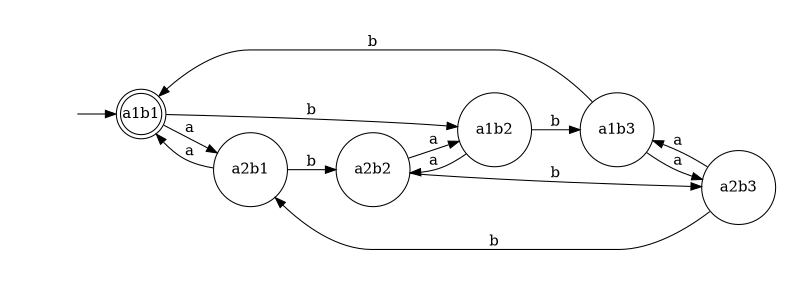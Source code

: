 digraph {
	rankdir=LR;
	margin=0.2;
	size=5;
	node [margin=0.1 shape=circle];
	a1b1[margin=0 shape=doublecircle];
	" "[color=white width=0];
	" " -> a1b1;
	a1b1 -> a2b1 [label="a"];
	a1b1 -> a1b2 [label="b"];
	a2b1 -> a1b1 [label="a"];
	a2b1 -> a2b2 [label="b"];
	a1b2 -> a2b2 [label="a"];
	a1b2 -> a1b3 [label="b"];
	a2b2 -> a1b2 [label="a"];
	a2b2 -> a2b3 [label="b"];
	a1b3 -> a2b3 [label="a"];
	a1b3 -> a1b1 [label="b"];
	a2b3 -> a1b3 [label="a"];
	a2b3 -> a2b1 [label="b"];
}